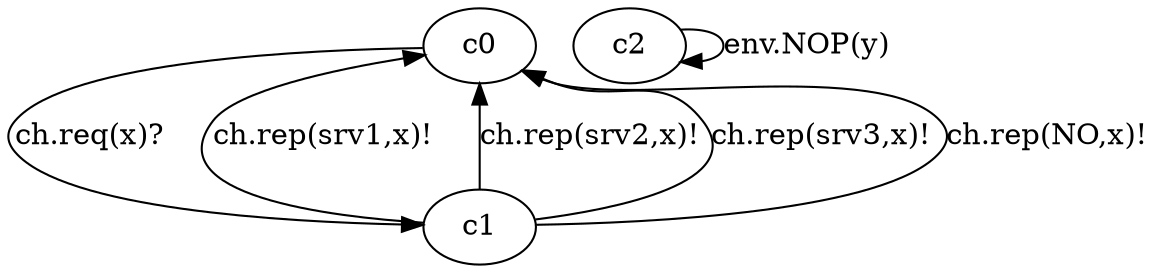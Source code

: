 digraph { 
c0->c1[label= "ch.req(x)?"];c1->c0[label= "ch.rep(srv1,x)!"];c1->c0[label= "ch.rep(srv2,x)!"];c1->c0[label= "ch.rep(srv3,x)!"];c1->c0[label= "ch.rep(NO,x)!"];c2->c2[label= "env.NOP(y)"];
}